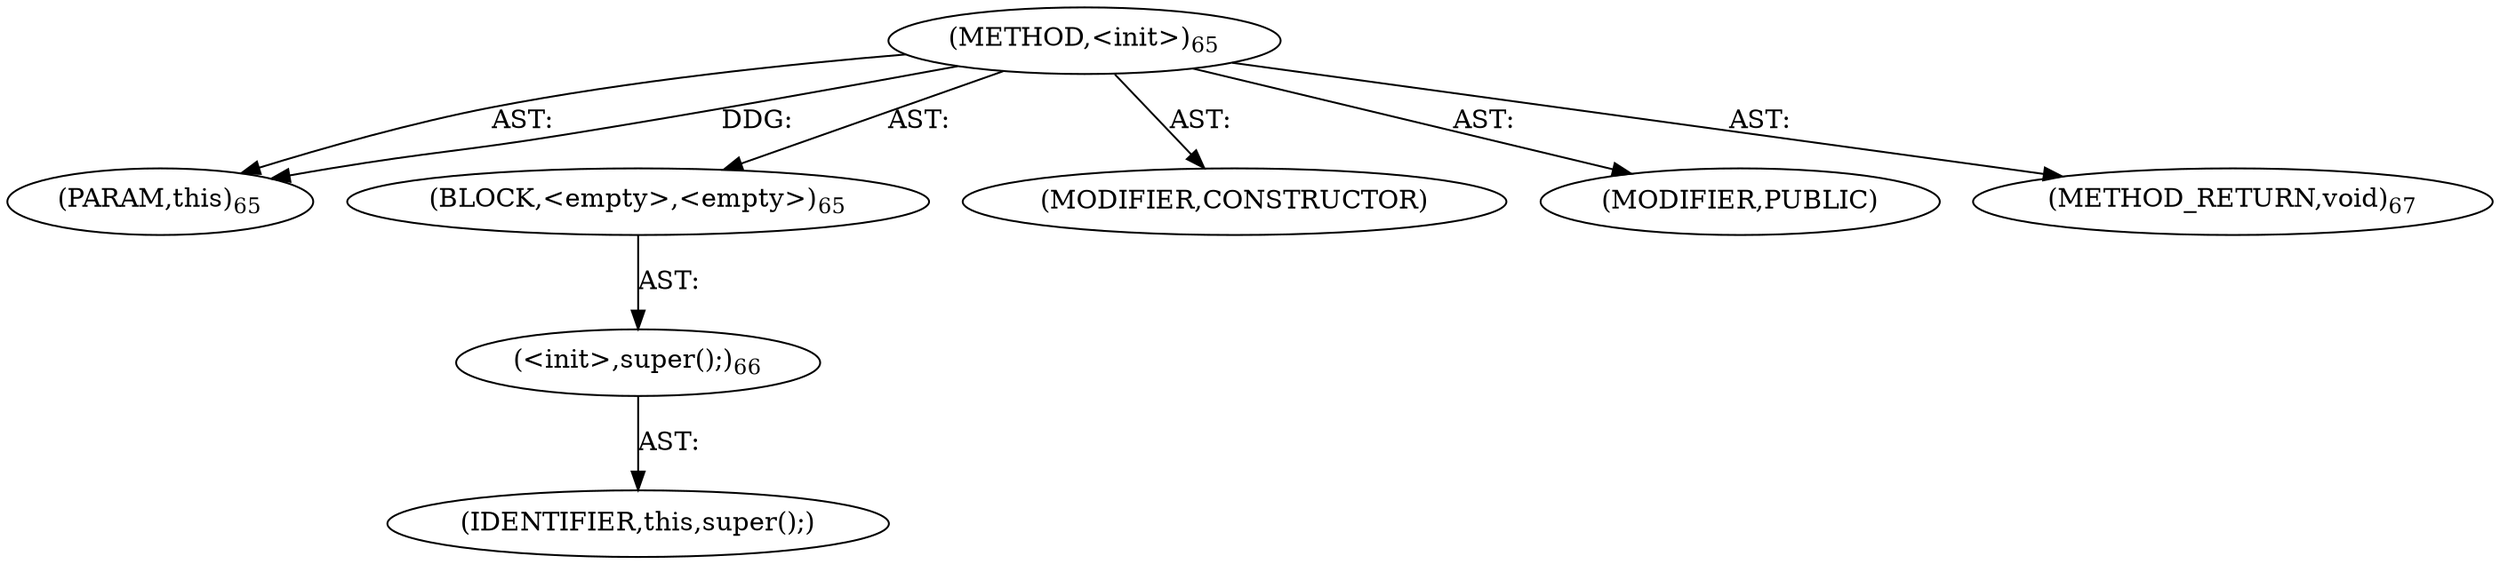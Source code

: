 digraph "&lt;init&gt;" {  
"111669149696" [label = <(METHOD,&lt;init&gt;)<SUB>65</SUB>> ]
"115964116993" [label = <(PARAM,this)<SUB>65</SUB>> ]
"25769803776" [label = <(BLOCK,&lt;empty&gt;,&lt;empty&gt;)<SUB>65</SUB>> ]
"30064771072" [label = <(&lt;init&gt;,super();)<SUB>66</SUB>> ]
"68719476739" [label = <(IDENTIFIER,this,super();)> ]
"133143986176" [label = <(MODIFIER,CONSTRUCTOR)> ]
"133143986177" [label = <(MODIFIER,PUBLIC)> ]
"128849018880" [label = <(METHOD_RETURN,void)<SUB>67</SUB>> ]
  "111669149696" -> "115964116993"  [ label = "AST: "] 
  "111669149696" -> "25769803776"  [ label = "AST: "] 
  "111669149696" -> "133143986176"  [ label = "AST: "] 
  "111669149696" -> "133143986177"  [ label = "AST: "] 
  "111669149696" -> "128849018880"  [ label = "AST: "] 
  "25769803776" -> "30064771072"  [ label = "AST: "] 
  "30064771072" -> "68719476739"  [ label = "AST: "] 
  "111669149696" -> "115964116993"  [ label = "DDG: "] 
}

